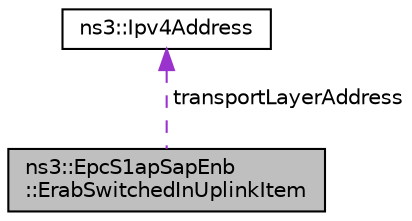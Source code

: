 digraph "ns3::EpcS1apSapEnb::ErabSwitchedInUplinkItem"
{
 // LATEX_PDF_SIZE
  edge [fontname="Helvetica",fontsize="10",labelfontname="Helvetica",labelfontsize="10"];
  node [fontname="Helvetica",fontsize="10",shape=record];
  Node1 [label="ns3::EpcS1apSapEnb\l::ErabSwitchedInUplinkItem",height=0.2,width=0.4,color="black", fillcolor="grey75", style="filled", fontcolor="black",tooltip="E-RABs Switched in Uplink Item IE, see 3GPP TS 36.413 9.1.5.9."];
  Node2 -> Node1 [dir="back",color="darkorchid3",fontsize="10",style="dashed",label=" transportLayerAddress" ,fontname="Helvetica"];
  Node2 [label="ns3::Ipv4Address",height=0.2,width=0.4,color="black", fillcolor="white", style="filled",URL="$classns3_1_1_ipv4_address.html",tooltip="Ipv4 addresses are stored in host order in this class."];
}
